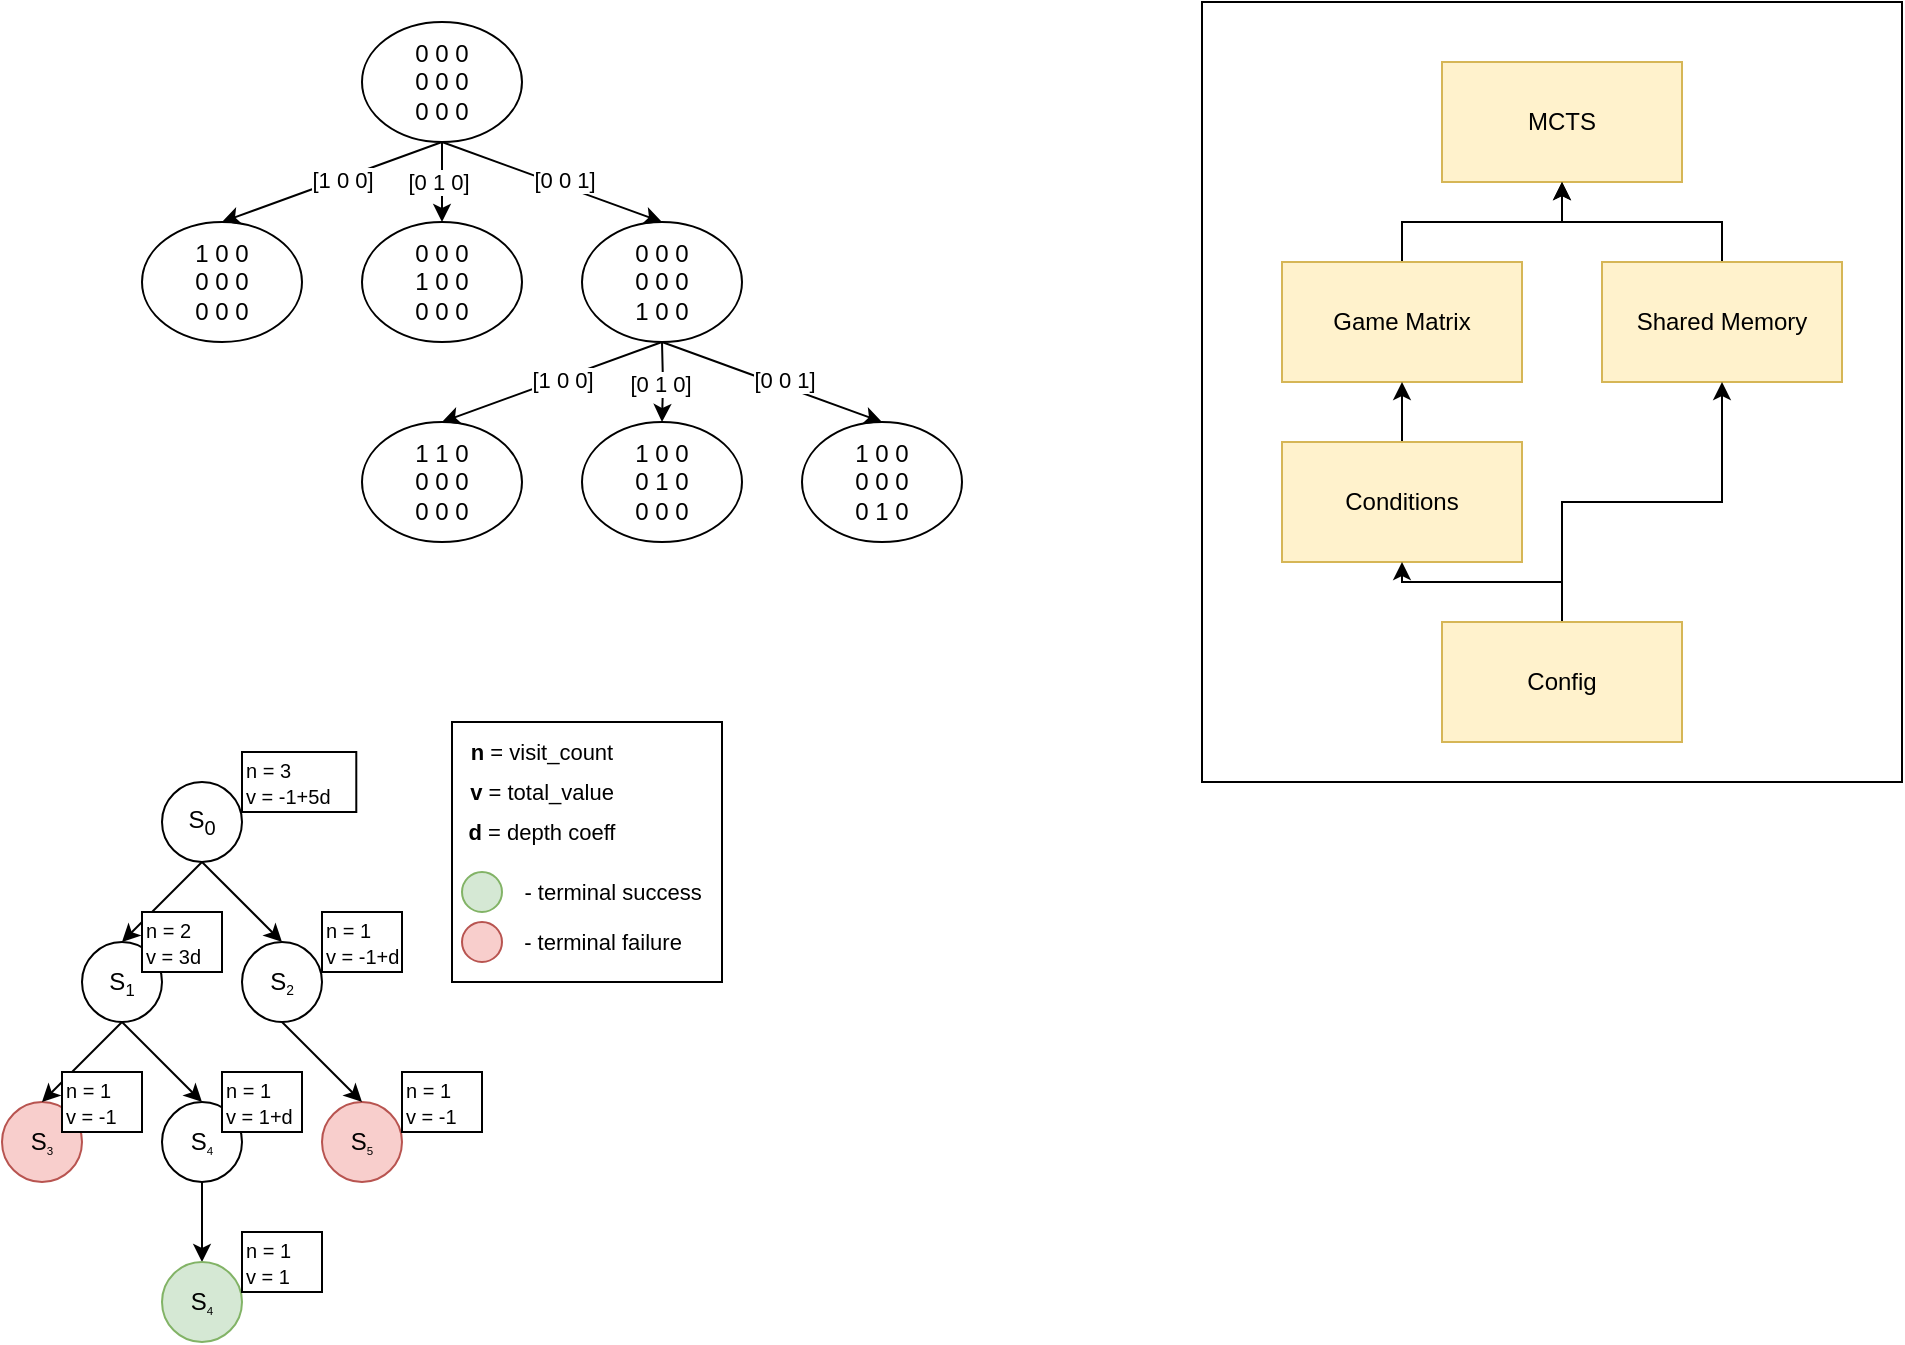 <mxfile version="24.4.7" type="device">
  <diagram name="Page-1" id="bWV-BgSpvrcg5UtvB8jp">
    <mxGraphModel dx="674" dy="390" grid="1" gridSize="10" guides="1" tooltips="1" connect="1" arrows="1" fold="1" page="1" pageScale="1" pageWidth="850" pageHeight="1100" math="0" shadow="0">
      <root>
        <mxCell id="0" />
        <mxCell id="1" parent="0" />
        <mxCell id="dOa9_Km76gUvNsbYtdxb-106" value="" style="rounded=0;whiteSpace=wrap;html=1;" vertex="1" parent="1">
          <mxGeometry x="800" y="250" width="350" height="390" as="geometry" />
        </mxCell>
        <mxCell id="dOa9_Km76gUvNsbYtdxb-10" style="edgeStyle=orthogonalEdgeStyle;rounded=0;orthogonalLoop=1;jettySize=auto;html=1;entryX=0.5;entryY=0;entryDx=0;entryDy=0;" edge="1" parent="1" source="dOa9_Km76gUvNsbYtdxb-2" target="dOa9_Km76gUvNsbYtdxb-6">
          <mxGeometry relative="1" as="geometry" />
        </mxCell>
        <mxCell id="dOa9_Km76gUvNsbYtdxb-13" value="[0 1 0]" style="edgeLabel;html=1;align=center;verticalAlign=middle;resizable=0;points=[];" vertex="1" connectable="0" parent="dOa9_Km76gUvNsbYtdxb-10">
          <mxGeometry y="-2" relative="1" as="geometry">
            <mxPoint as="offset" />
          </mxGeometry>
        </mxCell>
        <mxCell id="dOa9_Km76gUvNsbYtdxb-2" value="0 0 0&lt;div&gt;0 0 0&lt;/div&gt;&lt;div&gt;0 0 0&lt;/div&gt;" style="ellipse;whiteSpace=wrap;html=1;" vertex="1" parent="1">
          <mxGeometry x="380" y="260" width="80" height="60" as="geometry" />
        </mxCell>
        <mxCell id="dOa9_Km76gUvNsbYtdxb-5" value="1 0 0&lt;div&gt;0 0 0&lt;/div&gt;&lt;div&gt;0 0 0&lt;/div&gt;" style="ellipse;whiteSpace=wrap;html=1;" vertex="1" parent="1">
          <mxGeometry x="270" y="360" width="80" height="60" as="geometry" />
        </mxCell>
        <mxCell id="dOa9_Km76gUvNsbYtdxb-6" value="0 0 0&lt;div&gt;1 0 0&lt;/div&gt;&lt;div&gt;0 0 0&lt;/div&gt;" style="ellipse;whiteSpace=wrap;html=1;" vertex="1" parent="1">
          <mxGeometry x="380" y="360" width="80" height="60" as="geometry" />
        </mxCell>
        <mxCell id="dOa9_Km76gUvNsbYtdxb-7" value="0 0 0&lt;div&gt;0 0 0&lt;/div&gt;&lt;div&gt;1 0 0&lt;/div&gt;" style="ellipse;whiteSpace=wrap;html=1;" vertex="1" parent="1">
          <mxGeometry x="490" y="360" width="80" height="60" as="geometry" />
        </mxCell>
        <mxCell id="dOa9_Km76gUvNsbYtdxb-8" value="" style="endArrow=classic;html=1;rounded=0;exitX=0.5;exitY=1;exitDx=0;exitDy=0;entryX=0.5;entryY=0;entryDx=0;entryDy=0;" edge="1" parent="1" source="dOa9_Km76gUvNsbYtdxb-2" target="dOa9_Km76gUvNsbYtdxb-5">
          <mxGeometry width="50" height="50" relative="1" as="geometry">
            <mxPoint x="390" y="390" as="sourcePoint" />
            <mxPoint x="440" y="340" as="targetPoint" />
          </mxGeometry>
        </mxCell>
        <mxCell id="dOa9_Km76gUvNsbYtdxb-9" value="[1 0 0]" style="edgeLabel;html=1;align=center;verticalAlign=middle;resizable=0;points=[];" vertex="1" connectable="0" parent="dOa9_Km76gUvNsbYtdxb-8">
          <mxGeometry x="-0.081" relative="1" as="geometry">
            <mxPoint as="offset" />
          </mxGeometry>
        </mxCell>
        <mxCell id="dOa9_Km76gUvNsbYtdxb-12" value="" style="endArrow=classic;html=1;rounded=0;exitX=0.5;exitY=1;exitDx=0;exitDy=0;entryX=0.5;entryY=0;entryDx=0;entryDy=0;" edge="1" parent="1" source="dOa9_Km76gUvNsbYtdxb-2" target="dOa9_Km76gUvNsbYtdxb-7">
          <mxGeometry width="50" height="50" relative="1" as="geometry">
            <mxPoint x="390" y="390" as="sourcePoint" />
            <mxPoint x="440" y="340" as="targetPoint" />
          </mxGeometry>
        </mxCell>
        <mxCell id="dOa9_Km76gUvNsbYtdxb-14" value="[0 0 1]" style="edgeLabel;html=1;align=center;verticalAlign=middle;resizable=0;points=[];" vertex="1" connectable="0" parent="dOa9_Km76gUvNsbYtdxb-12">
          <mxGeometry x="-0.117" relative="1" as="geometry">
            <mxPoint x="12" y="1" as="offset" />
          </mxGeometry>
        </mxCell>
        <mxCell id="dOa9_Km76gUvNsbYtdxb-15" style="edgeStyle=orthogonalEdgeStyle;rounded=0;orthogonalLoop=1;jettySize=auto;html=1;entryX=0.5;entryY=0;entryDx=0;entryDy=0;" edge="1" parent="1" target="dOa9_Km76gUvNsbYtdxb-18">
          <mxGeometry relative="1" as="geometry">
            <mxPoint x="530" y="420" as="sourcePoint" />
          </mxGeometry>
        </mxCell>
        <mxCell id="dOa9_Km76gUvNsbYtdxb-16" value="[0 1 0]" style="edgeLabel;html=1;align=center;verticalAlign=middle;resizable=0;points=[];" vertex="1" connectable="0" parent="dOa9_Km76gUvNsbYtdxb-15">
          <mxGeometry y="-2" relative="1" as="geometry">
            <mxPoint as="offset" />
          </mxGeometry>
        </mxCell>
        <mxCell id="dOa9_Km76gUvNsbYtdxb-17" value="1 1 0&lt;div&gt;0 0 0&lt;/div&gt;&lt;div&gt;0 0 0&lt;/div&gt;" style="ellipse;whiteSpace=wrap;html=1;" vertex="1" parent="1">
          <mxGeometry x="380" y="460" width="80" height="60" as="geometry" />
        </mxCell>
        <mxCell id="dOa9_Km76gUvNsbYtdxb-18" value="1 0 0&lt;div&gt;0 1 0&lt;/div&gt;&lt;div&gt;0 0 0&lt;/div&gt;" style="ellipse;whiteSpace=wrap;html=1;" vertex="1" parent="1">
          <mxGeometry x="490" y="460" width="80" height="60" as="geometry" />
        </mxCell>
        <mxCell id="dOa9_Km76gUvNsbYtdxb-19" value="1 0 0&lt;div&gt;0 0 0&lt;/div&gt;&lt;div&gt;0 1 0&lt;/div&gt;" style="ellipse;whiteSpace=wrap;html=1;" vertex="1" parent="1">
          <mxGeometry x="600" y="460" width="80" height="60" as="geometry" />
        </mxCell>
        <mxCell id="dOa9_Km76gUvNsbYtdxb-20" value="" style="endArrow=classic;html=1;rounded=0;exitX=0.5;exitY=1;exitDx=0;exitDy=0;entryX=0.5;entryY=0;entryDx=0;entryDy=0;" edge="1" parent="1" target="dOa9_Km76gUvNsbYtdxb-17">
          <mxGeometry width="50" height="50" relative="1" as="geometry">
            <mxPoint x="530" y="420" as="sourcePoint" />
            <mxPoint x="550" y="440" as="targetPoint" />
          </mxGeometry>
        </mxCell>
        <mxCell id="dOa9_Km76gUvNsbYtdxb-21" value="[1 0 0]" style="edgeLabel;html=1;align=center;verticalAlign=middle;resizable=0;points=[];" vertex="1" connectable="0" parent="dOa9_Km76gUvNsbYtdxb-20">
          <mxGeometry x="-0.081" relative="1" as="geometry">
            <mxPoint as="offset" />
          </mxGeometry>
        </mxCell>
        <mxCell id="dOa9_Km76gUvNsbYtdxb-22" value="" style="endArrow=classic;html=1;rounded=0;exitX=0.5;exitY=1;exitDx=0;exitDy=0;entryX=0.5;entryY=0;entryDx=0;entryDy=0;" edge="1" parent="1" target="dOa9_Km76gUvNsbYtdxb-19">
          <mxGeometry width="50" height="50" relative="1" as="geometry">
            <mxPoint x="530" y="420" as="sourcePoint" />
            <mxPoint x="550" y="440" as="targetPoint" />
          </mxGeometry>
        </mxCell>
        <mxCell id="dOa9_Km76gUvNsbYtdxb-23" value="[0 0 1]" style="edgeLabel;html=1;align=center;verticalAlign=middle;resizable=0;points=[];" vertex="1" connectable="0" parent="dOa9_Km76gUvNsbYtdxb-22">
          <mxGeometry x="-0.117" relative="1" as="geometry">
            <mxPoint x="12" y="1" as="offset" />
          </mxGeometry>
        </mxCell>
        <mxCell id="dOa9_Km76gUvNsbYtdxb-24" value="S&lt;sub&gt;0&lt;/sub&gt;" style="ellipse;whiteSpace=wrap;html=1;aspect=fixed;" vertex="1" parent="1">
          <mxGeometry x="280" y="640" width="40" height="40" as="geometry" />
        </mxCell>
        <mxCell id="dOa9_Km76gUvNsbYtdxb-26" value="S&lt;span style=&quot;font-size: 10px;&quot;&gt;&lt;sub&gt;1&lt;/sub&gt;&lt;/span&gt;" style="ellipse;whiteSpace=wrap;html=1;aspect=fixed;" vertex="1" parent="1">
          <mxGeometry x="240" y="720" width="40" height="40" as="geometry" />
        </mxCell>
        <mxCell id="dOa9_Km76gUvNsbYtdxb-27" value="S&lt;span style=&quot;font-size: 8.333px;&quot;&gt;&lt;sub&gt;2&lt;/sub&gt;&lt;/span&gt;" style="ellipse;whiteSpace=wrap;html=1;aspect=fixed;" vertex="1" parent="1">
          <mxGeometry x="320" y="720" width="40" height="40" as="geometry" />
        </mxCell>
        <mxCell id="dOa9_Km76gUvNsbYtdxb-28" value="" style="endArrow=classic;html=1;rounded=0;exitX=0.5;exitY=1;exitDx=0;exitDy=0;entryX=0.5;entryY=0;entryDx=0;entryDy=0;" edge="1" parent="1" source="dOa9_Km76gUvNsbYtdxb-24" target="dOa9_Km76gUvNsbYtdxb-26">
          <mxGeometry width="50" height="50" relative="1" as="geometry">
            <mxPoint x="470" y="810" as="sourcePoint" />
            <mxPoint x="520" y="760" as="targetPoint" />
          </mxGeometry>
        </mxCell>
        <mxCell id="dOa9_Km76gUvNsbYtdxb-30" value="" style="endArrow=classic;html=1;rounded=0;" edge="1" parent="1">
          <mxGeometry width="50" height="50" relative="1" as="geometry">
            <mxPoint x="300" y="680" as="sourcePoint" />
            <mxPoint x="340" y="720" as="targetPoint" />
          </mxGeometry>
        </mxCell>
        <mxCell id="dOa9_Km76gUvNsbYtdxb-31" value="S&lt;span style=&quot;font-size: 6.944px;&quot;&gt;&lt;sub&gt;5&lt;/sub&gt;&lt;/span&gt;" style="ellipse;whiteSpace=wrap;html=1;aspect=fixed;fillColor=#f8cecc;strokeColor=#b85450;" vertex="1" parent="1">
          <mxGeometry x="360" y="800" width="40" height="40" as="geometry" />
        </mxCell>
        <mxCell id="dOa9_Km76gUvNsbYtdxb-35" style="edgeStyle=orthogonalEdgeStyle;rounded=0;orthogonalLoop=1;jettySize=auto;html=1;" edge="1" parent="1" source="dOa9_Km76gUvNsbYtdxb-32" target="dOa9_Km76gUvNsbYtdxb-34">
          <mxGeometry relative="1" as="geometry" />
        </mxCell>
        <mxCell id="dOa9_Km76gUvNsbYtdxb-32" value="S&lt;span style=&quot;font-size: 6.944px;&quot;&gt;&lt;sub&gt;4&lt;/sub&gt;&lt;/span&gt;" style="ellipse;whiteSpace=wrap;html=1;aspect=fixed;" vertex="1" parent="1">
          <mxGeometry x="280" y="800" width="40" height="40" as="geometry" />
        </mxCell>
        <mxCell id="dOa9_Km76gUvNsbYtdxb-33" value="S&lt;span style=&quot;font-size: 6.944px;&quot;&gt;&lt;sub&gt;3&lt;/sub&gt;&lt;/span&gt;" style="ellipse;whiteSpace=wrap;html=1;aspect=fixed;fillColor=#f8cecc;strokeColor=#b85450;" vertex="1" parent="1">
          <mxGeometry x="200" y="800" width="40" height="40" as="geometry" />
        </mxCell>
        <mxCell id="dOa9_Km76gUvNsbYtdxb-34" value="S&lt;span style=&quot;font-size: 6.944px;&quot;&gt;&lt;sub&gt;4&lt;/sub&gt;&lt;/span&gt;" style="ellipse;whiteSpace=wrap;html=1;aspect=fixed;fillColor=#d5e8d4;strokeColor=#82b366;" vertex="1" parent="1">
          <mxGeometry x="280" y="880" width="40" height="40" as="geometry" />
        </mxCell>
        <mxCell id="dOa9_Km76gUvNsbYtdxb-36" value="" style="endArrow=classic;html=1;rounded=0;exitX=0.5;exitY=1;exitDx=0;exitDy=0;entryX=0.5;entryY=0;entryDx=0;entryDy=0;" edge="1" parent="1">
          <mxGeometry width="50" height="50" relative="1" as="geometry">
            <mxPoint x="260" y="760" as="sourcePoint" />
            <mxPoint x="220" y="800" as="targetPoint" />
          </mxGeometry>
        </mxCell>
        <mxCell id="dOa9_Km76gUvNsbYtdxb-38" value="" style="endArrow=classic;html=1;rounded=0;" edge="1" parent="1">
          <mxGeometry width="50" height="50" relative="1" as="geometry">
            <mxPoint x="260" y="760" as="sourcePoint" />
            <mxPoint x="300" y="800" as="targetPoint" />
          </mxGeometry>
        </mxCell>
        <mxCell id="dOa9_Km76gUvNsbYtdxb-39" value="" style="endArrow=classic;html=1;rounded=0;" edge="1" parent="1">
          <mxGeometry width="50" height="50" relative="1" as="geometry">
            <mxPoint x="340" y="760" as="sourcePoint" />
            <mxPoint x="380" y="800" as="targetPoint" />
          </mxGeometry>
        </mxCell>
        <mxCell id="dOa9_Km76gUvNsbYtdxb-40" value="" style="rounded=0;whiteSpace=wrap;html=1;" vertex="1" parent="1">
          <mxGeometry x="425" y="610" width="135" height="130" as="geometry" />
        </mxCell>
        <mxCell id="dOa9_Km76gUvNsbYtdxb-41" value="&lt;font style=&quot;font-size: 11px;&quot;&gt;&lt;b&gt;n &lt;/b&gt;= visit_count&lt;/font&gt;" style="text;html=1;align=center;verticalAlign=middle;whiteSpace=wrap;rounded=0;" vertex="1" parent="1">
          <mxGeometry x="420" y="610" width="100" height="30" as="geometry" />
        </mxCell>
        <mxCell id="dOa9_Km76gUvNsbYtdxb-43" value="&lt;font style=&quot;font-size: 11px;&quot;&gt;&lt;b&gt;v&amp;nbsp;&lt;/b&gt;= total_value&lt;/font&gt;" style="text;html=1;align=center;verticalAlign=middle;whiteSpace=wrap;rounded=0;" vertex="1" parent="1">
          <mxGeometry x="420" y="630" width="100" height="30" as="geometry" />
        </mxCell>
        <mxCell id="dOa9_Km76gUvNsbYtdxb-45" value="" style="ellipse;whiteSpace=wrap;html=1;aspect=fixed;fillColor=#d5e8d4;strokeColor=#82b366;" vertex="1" parent="1">
          <mxGeometry x="430" y="685" width="20" height="20" as="geometry" />
        </mxCell>
        <mxCell id="dOa9_Km76gUvNsbYtdxb-46" value="&lt;font style=&quot;font-size: 11px;&quot;&gt;- terminal success&lt;/font&gt;" style="text;html=1;align=center;verticalAlign=middle;resizable=0;points=[];autosize=1;strokeColor=none;fillColor=none;" vertex="1" parent="1">
          <mxGeometry x="450" y="680" width="110" height="30" as="geometry" />
        </mxCell>
        <mxCell id="dOa9_Km76gUvNsbYtdxb-47" value="" style="ellipse;whiteSpace=wrap;html=1;aspect=fixed;fillColor=#f8cecc;strokeColor=#b85450;" vertex="1" parent="1">
          <mxGeometry x="430" y="710" width="20" height="20" as="geometry" />
        </mxCell>
        <mxCell id="dOa9_Km76gUvNsbYtdxb-48" value="&lt;font style=&quot;font-size: 11px;&quot;&gt;- terminal failure&lt;/font&gt;" style="text;html=1;align=center;verticalAlign=middle;resizable=0;points=[];autosize=1;strokeColor=none;fillColor=none;" vertex="1" parent="1">
          <mxGeometry x="450" y="705" width="100" height="30" as="geometry" />
        </mxCell>
        <mxCell id="dOa9_Km76gUvNsbYtdxb-54" value="&lt;font style=&quot;font-size: 11px;&quot;&gt;&lt;b&gt;d&amp;nbsp;&lt;/b&gt;= depth coeff&lt;/font&gt;" style="text;html=1;align=center;verticalAlign=middle;whiteSpace=wrap;rounded=0;" vertex="1" parent="1">
          <mxGeometry x="420" y="650" width="100" height="30" as="geometry" />
        </mxCell>
        <mxCell id="dOa9_Km76gUvNsbYtdxb-68" value="" style="group" vertex="1" connectable="0" parent="1">
          <mxGeometry x="400" y="780" width="40" height="40" as="geometry" />
        </mxCell>
        <mxCell id="dOa9_Km76gUvNsbYtdxb-67" value="" style="rounded=0;whiteSpace=wrap;html=1;" vertex="1" parent="dOa9_Km76gUvNsbYtdxb-68">
          <mxGeometry y="5" width="40" height="30" as="geometry" />
        </mxCell>
        <mxCell id="dOa9_Km76gUvNsbYtdxb-51" value="&lt;font style=&quot;font-size: 10px;&quot;&gt;n = 1&lt;/font&gt;&lt;div style=&quot;font-size: 10px;&quot;&gt;&lt;font style=&quot;font-size: 10px;&quot;&gt;v = -1&lt;/font&gt;&lt;/div&gt;" style="text;html=1;align=left;verticalAlign=middle;resizable=0;points=[];autosize=1;strokeColor=none;fillColor=none;" vertex="1" parent="dOa9_Km76gUvNsbYtdxb-68">
          <mxGeometry width="50" height="40" as="geometry" />
        </mxCell>
        <mxCell id="dOa9_Km76gUvNsbYtdxb-69" value="" style="group" vertex="1" connectable="0" parent="1">
          <mxGeometry x="320" y="860" width="40" height="40" as="geometry" />
        </mxCell>
        <mxCell id="dOa9_Km76gUvNsbYtdxb-70" value="" style="rounded=0;whiteSpace=wrap;html=1;" vertex="1" parent="dOa9_Km76gUvNsbYtdxb-69">
          <mxGeometry y="5" width="40" height="30" as="geometry" />
        </mxCell>
        <mxCell id="dOa9_Km76gUvNsbYtdxb-71" value="&lt;font style=&quot;font-size: 10px;&quot;&gt;n = 1&lt;/font&gt;&lt;div style=&quot;font-size: 10px;&quot;&gt;&lt;font style=&quot;font-size: 10px;&quot;&gt;v = 1&lt;/font&gt;&lt;/div&gt;" style="text;html=1;align=left;verticalAlign=middle;resizable=0;points=[];autosize=1;strokeColor=none;fillColor=none;" vertex="1" parent="dOa9_Km76gUvNsbYtdxb-69">
          <mxGeometry width="50" height="40" as="geometry" />
        </mxCell>
        <mxCell id="dOa9_Km76gUvNsbYtdxb-79" value="" style="group" vertex="1" connectable="0" parent="1">
          <mxGeometry x="230" y="780" width="50" height="40" as="geometry" />
        </mxCell>
        <mxCell id="dOa9_Km76gUvNsbYtdxb-80" value="" style="rounded=0;whiteSpace=wrap;html=1;" vertex="1" parent="dOa9_Km76gUvNsbYtdxb-79">
          <mxGeometry y="5" width="40" height="30" as="geometry" />
        </mxCell>
        <mxCell id="dOa9_Km76gUvNsbYtdxb-81" value="&lt;font style=&quot;font-size: 10px;&quot;&gt;n = 1&lt;/font&gt;&lt;div style=&quot;font-size: 10px;&quot;&gt;&lt;font style=&quot;font-size: 10px;&quot;&gt;v = -&lt;/font&gt;&lt;span style=&quot;color: rgba(0, 0, 0, 0); font-family: monospace; font-size: 0px; background-color: initial;&quot;&gt;%3CmxGraphModel%3E%3Croot%3E%3CmxCell%20id%3D%220%22%2F%3E%3CmxCell%20id%3D%221%22%20parent%3D%220%22%2F%3E%3CmxCell%20id%3D%222%22%20value%3D%22%22%20style%3D%22group%22%20vertex%3D%221%22%20connectable%3D%220%22%20parent%3D%221%22%3E%3CmxGeometry%20x%3D%22400%22%20y%3D%22780%22%20width%3D%2240%22%20height%3D%2240%22%20as%3D%22geometry%22%2F%3E%3C%2FmxCell%3E%3CmxCell%20id%3D%223%22%20value%3D%22%22%20style%3D%22rounded%3D0%3BwhiteSpace%3Dwrap%3Bhtml%3D1%3B%22%20vertex%3D%221%22%20parent%3D%222%22%3E%3CmxGeometry%20y%3D%225%22%20width%3D%2240%22%20height%3D%2230%22%20as%3D%22geometry%22%2F%3E%3C%2FmxCell%3E%3CmxCell%20id%3D%224%22%20value%3D%22%26lt%3Bfont%20style%3D%26quot%3Bfont-size%3A%2010px%3B%26quot%3B%26gt%3Bn%20%3D%201%26lt%3B%2Ffont%26gt%3B%26lt%3Bdiv%20style%3D%26quot%3Bfont-size%3A%2010px%3B%26quot%3B%26gt%3B%26lt%3Bfont%20style%3D%26quot%3Bfont-size%3A%2010px%3B%26quot%3B%26gt%3Bv%20%3D%20-1%26lt%3B%2Ffont%26gt%3B%26lt%3B%2Fdiv%26gt%3B%22%20style%3D%22text%3Bhtml%3D1%3Balign%3Dleft%3BverticalAlign%3Dmiddle%3Bresizable%3D0%3Bpoints%3D%5B%5D%3Bautosize%3D1%3BstrokeColor%3Dnone%3BfillColor%3Dnone%3B%22%20vertex%3D%221%22%20parent%3D%222%22%3E%3CmxGeometry%20width%3D%2250%22%20height%3D%2240%22%20as%3D%22geometry%22%2F%3E%3C%2FmxCell%3E%3C%2Froot%3E%3C%2FmxGraphModel%3E&lt;/span&gt;&lt;span style=&quot;background-color: initial;&quot;&gt;1&lt;/span&gt;&lt;/div&gt;" style="text;html=1;align=left;verticalAlign=middle;resizable=0;points=[];autosize=1;strokeColor=none;fillColor=none;" vertex="1" parent="dOa9_Km76gUvNsbYtdxb-79">
          <mxGeometry width="50" height="40" as="geometry" />
        </mxCell>
        <mxCell id="dOa9_Km76gUvNsbYtdxb-82" value="" style="group" vertex="1" connectable="0" parent="1">
          <mxGeometry x="310" y="780" width="60" height="40" as="geometry" />
        </mxCell>
        <mxCell id="dOa9_Km76gUvNsbYtdxb-83" value="" style="rounded=0;whiteSpace=wrap;html=1;" vertex="1" parent="dOa9_Km76gUvNsbYtdxb-82">
          <mxGeometry y="5" width="40" height="30" as="geometry" />
        </mxCell>
        <mxCell id="dOa9_Km76gUvNsbYtdxb-84" value="&lt;font style=&quot;font-size: 10px;&quot;&gt;n = 1&lt;/font&gt;&lt;div style=&quot;font-size: 10px;&quot;&gt;&lt;font style=&quot;font-size: 10px;&quot;&gt;v = 1+d&lt;/font&gt;&lt;/div&gt;" style="text;html=1;align=left;verticalAlign=middle;resizable=0;points=[];autosize=1;strokeColor=none;fillColor=none;" vertex="1" parent="dOa9_Km76gUvNsbYtdxb-82">
          <mxGeometry width="60" height="40" as="geometry" />
        </mxCell>
        <mxCell id="dOa9_Km76gUvNsbYtdxb-85" value="" style="group" vertex="1" connectable="0" parent="1">
          <mxGeometry x="270" y="700" width="60" height="40" as="geometry" />
        </mxCell>
        <mxCell id="dOa9_Km76gUvNsbYtdxb-86" value="" style="rounded=0;whiteSpace=wrap;html=1;" vertex="1" parent="dOa9_Km76gUvNsbYtdxb-85">
          <mxGeometry y="5" width="40" height="30" as="geometry" />
        </mxCell>
        <mxCell id="dOa9_Km76gUvNsbYtdxb-87" value="&lt;font style=&quot;font-size: 10px;&quot;&gt;n = 2&lt;/font&gt;&lt;div style=&quot;font-size: 10px;&quot;&gt;&lt;font style=&quot;font-size: 10px;&quot;&gt;v = 3d&lt;/font&gt;&lt;/div&gt;" style="text;html=1;align=left;verticalAlign=middle;resizable=0;points=[];autosize=1;strokeColor=none;fillColor=none;" vertex="1" parent="dOa9_Km76gUvNsbYtdxb-85">
          <mxGeometry width="50" height="40" as="geometry" />
        </mxCell>
        <mxCell id="dOa9_Km76gUvNsbYtdxb-88" value="" style="group" vertex="1" connectable="0" parent="1">
          <mxGeometry x="360" y="700" width="60" height="40" as="geometry" />
        </mxCell>
        <mxCell id="dOa9_Km76gUvNsbYtdxb-89" value="" style="rounded=0;whiteSpace=wrap;html=1;" vertex="1" parent="dOa9_Km76gUvNsbYtdxb-88">
          <mxGeometry y="5" width="40" height="30" as="geometry" />
        </mxCell>
        <mxCell id="dOa9_Km76gUvNsbYtdxb-90" value="&lt;font style=&quot;font-size: 10px;&quot;&gt;n = 1&lt;/font&gt;&lt;div style=&quot;font-size: 10px;&quot;&gt;&lt;font style=&quot;font-size: 10px;&quot;&gt;v = -1+d&lt;/font&gt;&lt;/div&gt;" style="text;html=1;align=left;verticalAlign=middle;resizable=0;points=[];autosize=1;strokeColor=none;fillColor=none;" vertex="1" parent="dOa9_Km76gUvNsbYtdxb-88">
          <mxGeometry width="60" height="40" as="geometry" />
        </mxCell>
        <mxCell id="dOa9_Km76gUvNsbYtdxb-91" value="" style="group" vertex="1" connectable="0" parent="1">
          <mxGeometry x="320" y="620" width="100" height="40" as="geometry" />
        </mxCell>
        <mxCell id="dOa9_Km76gUvNsbYtdxb-92" value="" style="rounded=0;whiteSpace=wrap;html=1;" vertex="1" parent="dOa9_Km76gUvNsbYtdxb-91">
          <mxGeometry y="5" width="57.143" height="30" as="geometry" />
        </mxCell>
        <mxCell id="dOa9_Km76gUvNsbYtdxb-93" value="&lt;font style=&quot;font-size: 10px;&quot;&gt;n = 3&lt;/font&gt;&lt;div style=&quot;font-size: 10px;&quot;&gt;&lt;font style=&quot;font-size: 10px;&quot;&gt;v = -1+5d&lt;/font&gt;&lt;/div&gt;" style="text;html=1;align=left;verticalAlign=middle;resizable=0;points=[];autosize=1;strokeColor=none;fillColor=none;" vertex="1" parent="dOa9_Km76gUvNsbYtdxb-91">
          <mxGeometry width="70" height="40" as="geometry" />
        </mxCell>
        <mxCell id="dOa9_Km76gUvNsbYtdxb-96" value="MCTS" style="rounded=0;whiteSpace=wrap;html=1;fillColor=#fff2cc;strokeColor=#d6b656;" vertex="1" parent="1">
          <mxGeometry x="920" y="280" width="120" height="60" as="geometry" />
        </mxCell>
        <mxCell id="dOa9_Km76gUvNsbYtdxb-103" style="edgeStyle=orthogonalEdgeStyle;rounded=0;orthogonalLoop=1;jettySize=auto;html=1;entryX=0.5;entryY=1;entryDx=0;entryDy=0;" edge="1" parent="1" source="dOa9_Km76gUvNsbYtdxb-97" target="dOa9_Km76gUvNsbYtdxb-96">
          <mxGeometry relative="1" as="geometry" />
        </mxCell>
        <mxCell id="dOa9_Km76gUvNsbYtdxb-97" value="Game Matrix" style="rounded=0;whiteSpace=wrap;html=1;fillColor=#fff2cc;strokeColor=#d6b656;" vertex="1" parent="1">
          <mxGeometry x="840" y="380" width="120" height="60" as="geometry" />
        </mxCell>
        <mxCell id="dOa9_Km76gUvNsbYtdxb-101" style="edgeStyle=orthogonalEdgeStyle;rounded=0;orthogonalLoop=1;jettySize=auto;html=1;entryX=0.5;entryY=1;entryDx=0;entryDy=0;" edge="1" parent="1" source="dOa9_Km76gUvNsbYtdxb-98" target="dOa9_Km76gUvNsbYtdxb-97">
          <mxGeometry relative="1" as="geometry" />
        </mxCell>
        <mxCell id="dOa9_Km76gUvNsbYtdxb-98" value="Conditions" style="rounded=0;whiteSpace=wrap;html=1;fillColor=#fff2cc;strokeColor=#d6b656;" vertex="1" parent="1">
          <mxGeometry x="840" y="470" width="120" height="60" as="geometry" />
        </mxCell>
        <mxCell id="dOa9_Km76gUvNsbYtdxb-104" style="edgeStyle=orthogonalEdgeStyle;rounded=0;orthogonalLoop=1;jettySize=auto;html=1;entryX=0.5;entryY=1;entryDx=0;entryDy=0;" edge="1" parent="1" source="dOa9_Km76gUvNsbYtdxb-99" target="dOa9_Km76gUvNsbYtdxb-96">
          <mxGeometry relative="1" as="geometry" />
        </mxCell>
        <mxCell id="dOa9_Km76gUvNsbYtdxb-99" value="Shared Memory" style="rounded=0;whiteSpace=wrap;html=1;fillColor=#fff2cc;strokeColor=#d6b656;" vertex="1" parent="1">
          <mxGeometry x="1000" y="380" width="120" height="60" as="geometry" />
        </mxCell>
        <mxCell id="dOa9_Km76gUvNsbYtdxb-105" style="edgeStyle=orthogonalEdgeStyle;rounded=0;orthogonalLoop=1;jettySize=auto;html=1;entryX=0.5;entryY=1;entryDx=0;entryDy=0;" edge="1" parent="1" source="dOa9_Km76gUvNsbYtdxb-100" target="dOa9_Km76gUvNsbYtdxb-99">
          <mxGeometry relative="1" as="geometry" />
        </mxCell>
        <mxCell id="dOa9_Km76gUvNsbYtdxb-107" style="edgeStyle=orthogonalEdgeStyle;rounded=0;orthogonalLoop=1;jettySize=auto;html=1;entryX=0.5;entryY=1;entryDx=0;entryDy=0;" edge="1" parent="1" source="dOa9_Km76gUvNsbYtdxb-100" target="dOa9_Km76gUvNsbYtdxb-98">
          <mxGeometry relative="1" as="geometry" />
        </mxCell>
        <mxCell id="dOa9_Km76gUvNsbYtdxb-100" value="Config" style="rounded=0;whiteSpace=wrap;html=1;fillColor=#fff2cc;strokeColor=#d6b656;" vertex="1" parent="1">
          <mxGeometry x="920" y="560" width="120" height="60" as="geometry" />
        </mxCell>
      </root>
    </mxGraphModel>
  </diagram>
</mxfile>
